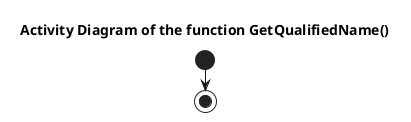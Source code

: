 @startuml get_qualified_name

title Activity Diagram of the function GetQualifiedName()

start



stop

@enduml